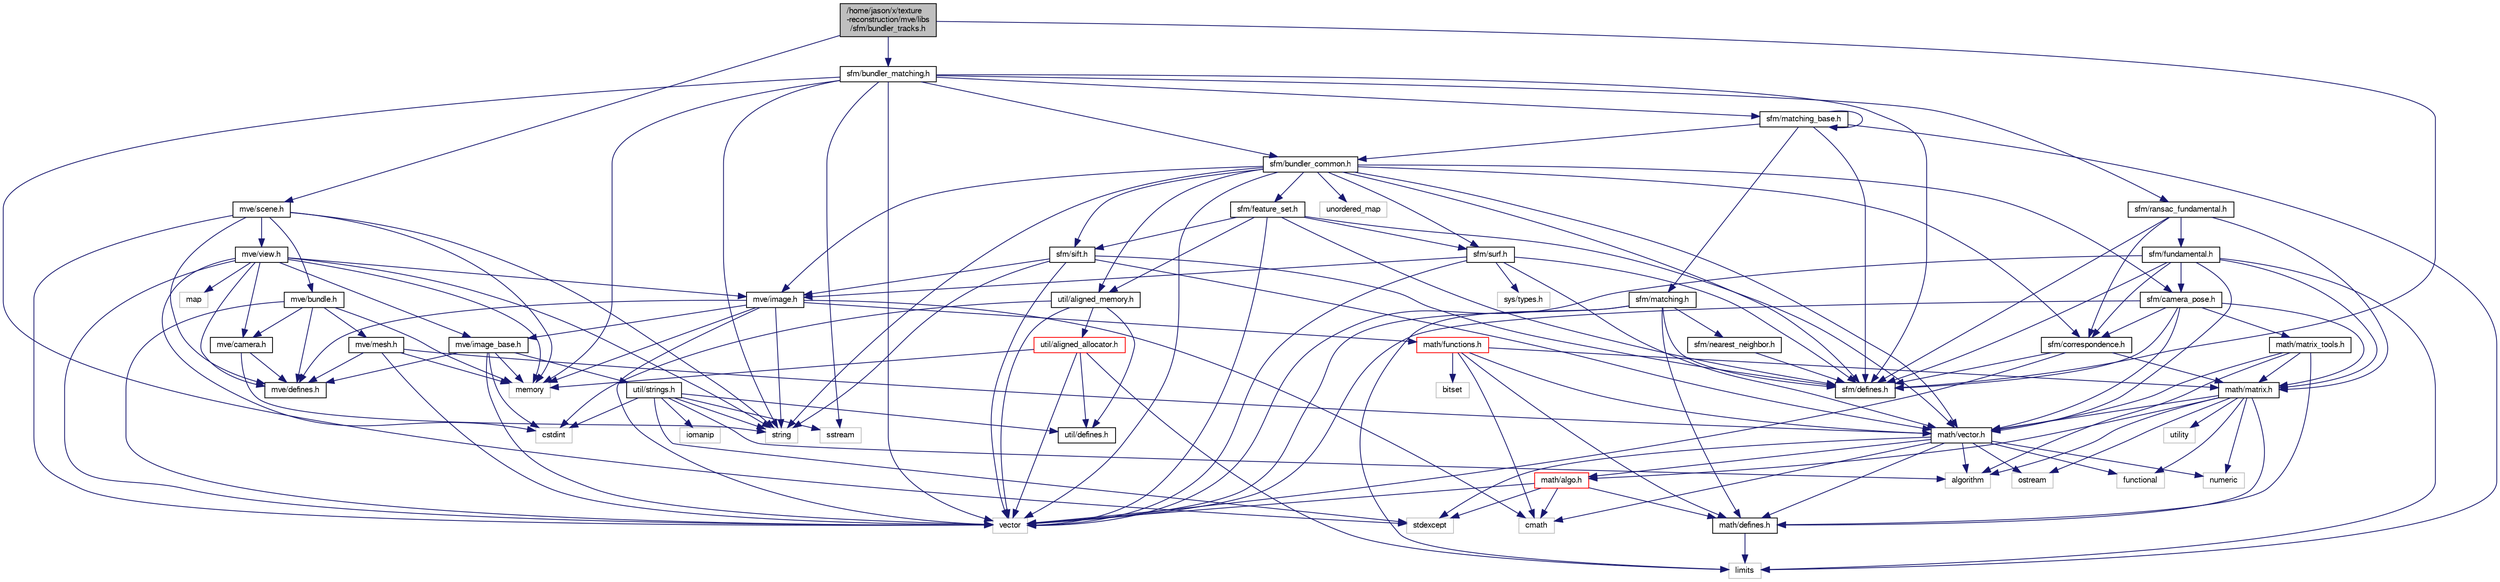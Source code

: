 digraph "/home/jason/x/texture-reconstruction/mve/libs/sfm/bundler_tracks.h"
{
  edge [fontname="FreeSans",fontsize="10",labelfontname="FreeSans",labelfontsize="10"];
  node [fontname="FreeSans",fontsize="10",shape=record];
  Node0 [label="/home/jason/x/texture\l-reconstruction/mve/libs\l/sfm/bundler_tracks.h",height=0.2,width=0.4,color="black", fillcolor="grey75", style="filled", fontcolor="black"];
  Node0 -> Node1 [color="midnightblue",fontsize="10",style="solid",fontname="FreeSans"];
  Node1 [label="mve/scene.h",height=0.2,width=0.4,color="black", fillcolor="white", style="filled",URL="$scene_8h.html"];
  Node1 -> Node2 [color="midnightblue",fontsize="10",style="solid",fontname="FreeSans"];
  Node2 [label="vector",height=0.2,width=0.4,color="grey75", fillcolor="white", style="filled"];
  Node1 -> Node3 [color="midnightblue",fontsize="10",style="solid",fontname="FreeSans"];
  Node3 [label="string",height=0.2,width=0.4,color="grey75", fillcolor="white", style="filled"];
  Node1 -> Node4 [color="midnightblue",fontsize="10",style="solid",fontname="FreeSans"];
  Node4 [label="memory",height=0.2,width=0.4,color="grey75", fillcolor="white", style="filled"];
  Node1 -> Node5 [color="midnightblue",fontsize="10",style="solid",fontname="FreeSans"];
  Node5 [label="mve/defines.h",height=0.2,width=0.4,color="black", fillcolor="white", style="filled",URL="$mve_2defines_8h.html"];
  Node1 -> Node6 [color="midnightblue",fontsize="10",style="solid",fontname="FreeSans"];
  Node6 [label="mve/view.h",height=0.2,width=0.4,color="black", fillcolor="white", style="filled",URL="$view_8h.html"];
  Node6 -> Node7 [color="midnightblue",fontsize="10",style="solid",fontname="FreeSans"];
  Node7 [label="cstdint",height=0.2,width=0.4,color="grey75", fillcolor="white", style="filled"];
  Node6 -> Node8 [color="midnightblue",fontsize="10",style="solid",fontname="FreeSans"];
  Node8 [label="map",height=0.2,width=0.4,color="grey75", fillcolor="white", style="filled"];
  Node6 -> Node4 [color="midnightblue",fontsize="10",style="solid",fontname="FreeSans"];
  Node6 -> Node3 [color="midnightblue",fontsize="10",style="solid",fontname="FreeSans"];
  Node6 -> Node2 [color="midnightblue",fontsize="10",style="solid",fontname="FreeSans"];
  Node6 -> Node5 [color="midnightblue",fontsize="10",style="solid",fontname="FreeSans"];
  Node6 -> Node9 [color="midnightblue",fontsize="10",style="solid",fontname="FreeSans"];
  Node9 [label="mve/camera.h",height=0.2,width=0.4,color="black", fillcolor="white", style="filled",URL="$mve_2camera_8h.html"];
  Node9 -> Node3 [color="midnightblue",fontsize="10",style="solid",fontname="FreeSans"];
  Node9 -> Node5 [color="midnightblue",fontsize="10",style="solid",fontname="FreeSans"];
  Node6 -> Node10 [color="midnightblue",fontsize="10",style="solid",fontname="FreeSans"];
  Node10 [label="mve/image_base.h",height=0.2,width=0.4,color="black", fillcolor="white", style="filled",URL="$image__base_8h.html"];
  Node10 -> Node7 [color="midnightblue",fontsize="10",style="solid",fontname="FreeSans"];
  Node10 -> Node4 [color="midnightblue",fontsize="10",style="solid",fontname="FreeSans"];
  Node10 -> Node2 [color="midnightblue",fontsize="10",style="solid",fontname="FreeSans"];
  Node10 -> Node11 [color="midnightblue",fontsize="10",style="solid",fontname="FreeSans"];
  Node11 [label="util/strings.h",height=0.2,width=0.4,color="black", fillcolor="white", style="filled",URL="$strings_8h.html"];
  Node11 -> Node12 [color="midnightblue",fontsize="10",style="solid",fontname="FreeSans"];
  Node12 [label="sstream",height=0.2,width=0.4,color="grey75", fillcolor="white", style="filled"];
  Node11 -> Node3 [color="midnightblue",fontsize="10",style="solid",fontname="FreeSans"];
  Node11 -> Node13 [color="midnightblue",fontsize="10",style="solid",fontname="FreeSans"];
  Node13 [label="iomanip",height=0.2,width=0.4,color="grey75", fillcolor="white", style="filled"];
  Node11 -> Node14 [color="midnightblue",fontsize="10",style="solid",fontname="FreeSans"];
  Node14 [label="stdexcept",height=0.2,width=0.4,color="grey75", fillcolor="white", style="filled"];
  Node11 -> Node15 [color="midnightblue",fontsize="10",style="solid",fontname="FreeSans"];
  Node15 [label="algorithm",height=0.2,width=0.4,color="grey75", fillcolor="white", style="filled"];
  Node11 -> Node7 [color="midnightblue",fontsize="10",style="solid",fontname="FreeSans"];
  Node11 -> Node16 [color="midnightblue",fontsize="10",style="solid",fontname="FreeSans"];
  Node16 [label="util/defines.h",height=0.2,width=0.4,color="black", fillcolor="white", style="filled",URL="$util_2defines_8h.html"];
  Node10 -> Node5 [color="midnightblue",fontsize="10",style="solid",fontname="FreeSans"];
  Node6 -> Node17 [color="midnightblue",fontsize="10",style="solid",fontname="FreeSans"];
  Node17 [label="mve/image.h",height=0.2,width=0.4,color="black", fillcolor="white", style="filled",URL="$image_8h.html"];
  Node17 -> Node3 [color="midnightblue",fontsize="10",style="solid",fontname="FreeSans"];
  Node17 -> Node2 [color="midnightblue",fontsize="10",style="solid",fontname="FreeSans"];
  Node17 -> Node4 [color="midnightblue",fontsize="10",style="solid",fontname="FreeSans"];
  Node17 -> Node18 [color="midnightblue",fontsize="10",style="solid",fontname="FreeSans"];
  Node18 [label="math/functions.h",height=0.2,width=0.4,color="red", fillcolor="white", style="filled",URL="$functions_8h.html"];
  Node18 -> Node19 [color="midnightblue",fontsize="10",style="solid",fontname="FreeSans"];
  Node19 [label="bitset",height=0.2,width=0.4,color="grey75", fillcolor="white", style="filled"];
  Node18 -> Node20 [color="midnightblue",fontsize="10",style="solid",fontname="FreeSans"];
  Node20 [label="cmath",height=0.2,width=0.4,color="grey75", fillcolor="white", style="filled"];
  Node18 -> Node22 [color="midnightblue",fontsize="10",style="solid",fontname="FreeSans"];
  Node22 [label="math/defines.h",height=0.2,width=0.4,color="black", fillcolor="white", style="filled",URL="$math_2defines_8h.html"];
  Node22 -> Node23 [color="midnightblue",fontsize="10",style="solid",fontname="FreeSans"];
  Node23 [label="limits",height=0.2,width=0.4,color="grey75", fillcolor="white", style="filled"];
  Node18 -> Node24 [color="midnightblue",fontsize="10",style="solid",fontname="FreeSans"];
  Node24 [label="math/vector.h",height=0.2,width=0.4,color="black", fillcolor="white", style="filled",URL="$vector_8h.html"];
  Node24 -> Node15 [color="midnightblue",fontsize="10",style="solid",fontname="FreeSans"];
  Node24 -> Node25 [color="midnightblue",fontsize="10",style="solid",fontname="FreeSans"];
  Node25 [label="functional",height=0.2,width=0.4,color="grey75", fillcolor="white", style="filled"];
  Node24 -> Node14 [color="midnightblue",fontsize="10",style="solid",fontname="FreeSans"];
  Node24 -> Node26 [color="midnightblue",fontsize="10",style="solid",fontname="FreeSans"];
  Node26 [label="numeric",height=0.2,width=0.4,color="grey75", fillcolor="white", style="filled"];
  Node24 -> Node20 [color="midnightblue",fontsize="10",style="solid",fontname="FreeSans"];
  Node24 -> Node27 [color="midnightblue",fontsize="10",style="solid",fontname="FreeSans"];
  Node27 [label="ostream",height=0.2,width=0.4,color="grey75", fillcolor="white", style="filled"];
  Node24 -> Node22 [color="midnightblue",fontsize="10",style="solid",fontname="FreeSans"];
  Node24 -> Node28 [color="midnightblue",fontsize="10",style="solid",fontname="FreeSans"];
  Node28 [label="math/algo.h",height=0.2,width=0.4,color="red", fillcolor="white", style="filled",URL="$algo_8h.html"];
  Node28 -> Node20 [color="midnightblue",fontsize="10",style="solid",fontname="FreeSans"];
  Node28 -> Node2 [color="midnightblue",fontsize="10",style="solid",fontname="FreeSans"];
  Node28 -> Node14 [color="midnightblue",fontsize="10",style="solid",fontname="FreeSans"];
  Node28 -> Node22 [color="midnightblue",fontsize="10",style="solid",fontname="FreeSans"];
  Node18 -> Node30 [color="midnightblue",fontsize="10",style="solid",fontname="FreeSans"];
  Node30 [label="math/matrix.h",height=0.2,width=0.4,color="black", fillcolor="white", style="filled",URL="$matrix_8h.html"];
  Node30 -> Node15 [color="midnightblue",fontsize="10",style="solid",fontname="FreeSans"];
  Node30 -> Node25 [color="midnightblue",fontsize="10",style="solid",fontname="FreeSans"];
  Node30 -> Node31 [color="midnightblue",fontsize="10",style="solid",fontname="FreeSans"];
  Node31 [label="utility",height=0.2,width=0.4,color="grey75", fillcolor="white", style="filled"];
  Node30 -> Node26 [color="midnightblue",fontsize="10",style="solid",fontname="FreeSans"];
  Node30 -> Node27 [color="midnightblue",fontsize="10",style="solid",fontname="FreeSans"];
  Node30 -> Node22 [color="midnightblue",fontsize="10",style="solid",fontname="FreeSans"];
  Node30 -> Node28 [color="midnightblue",fontsize="10",style="solid",fontname="FreeSans"];
  Node30 -> Node24 [color="midnightblue",fontsize="10",style="solid",fontname="FreeSans"];
  Node17 -> Node5 [color="midnightblue",fontsize="10",style="solid",fontname="FreeSans"];
  Node17 -> Node10 [color="midnightblue",fontsize="10",style="solid",fontname="FreeSans"];
  Node17 -> Node20 [color="midnightblue",fontsize="10",style="solid",fontname="FreeSans"];
  Node1 -> Node32 [color="midnightblue",fontsize="10",style="solid",fontname="FreeSans"];
  Node32 [label="mve/bundle.h",height=0.2,width=0.4,color="black", fillcolor="white", style="filled",URL="$bundle_8h.html"];
  Node32 -> Node2 [color="midnightblue",fontsize="10",style="solid",fontname="FreeSans"];
  Node32 -> Node4 [color="midnightblue",fontsize="10",style="solid",fontname="FreeSans"];
  Node32 -> Node9 [color="midnightblue",fontsize="10",style="solid",fontname="FreeSans"];
  Node32 -> Node33 [color="midnightblue",fontsize="10",style="solid",fontname="FreeSans"];
  Node33 [label="mve/mesh.h",height=0.2,width=0.4,color="black", fillcolor="white", style="filled",URL="$mesh_8h.html"];
  Node33 -> Node2 [color="midnightblue",fontsize="10",style="solid",fontname="FreeSans"];
  Node33 -> Node4 [color="midnightblue",fontsize="10",style="solid",fontname="FreeSans"];
  Node33 -> Node24 [color="midnightblue",fontsize="10",style="solid",fontname="FreeSans"];
  Node33 -> Node5 [color="midnightblue",fontsize="10",style="solid",fontname="FreeSans"];
  Node32 -> Node5 [color="midnightblue",fontsize="10",style="solid",fontname="FreeSans"];
  Node0 -> Node34 [color="midnightblue",fontsize="10",style="solid",fontname="FreeSans"];
  Node34 [label="sfm/bundler_matching.h",height=0.2,width=0.4,color="black", fillcolor="white", style="filled",URL="$bundler__matching_8h.html"];
  Node34 -> Node4 [color="midnightblue",fontsize="10",style="solid",fontname="FreeSans"];
  Node34 -> Node14 [color="midnightblue",fontsize="10",style="solid",fontname="FreeSans"];
  Node34 -> Node2 [color="midnightblue",fontsize="10",style="solid",fontname="FreeSans"];
  Node34 -> Node3 [color="midnightblue",fontsize="10",style="solid",fontname="FreeSans"];
  Node34 -> Node12 [color="midnightblue",fontsize="10",style="solid",fontname="FreeSans"];
  Node34 -> Node35 [color="midnightblue",fontsize="10",style="solid",fontname="FreeSans"];
  Node35 [label="sfm/ransac_fundamental.h",height=0.2,width=0.4,color="black", fillcolor="white", style="filled",URL="$ransac__fundamental_8h.html"];
  Node35 -> Node30 [color="midnightblue",fontsize="10",style="solid",fontname="FreeSans"];
  Node35 -> Node36 [color="midnightblue",fontsize="10",style="solid",fontname="FreeSans"];
  Node36 [label="sfm/defines.h",height=0.2,width=0.4,color="black", fillcolor="white", style="filled",URL="$sfm_2defines_8h.html"];
  Node35 -> Node37 [color="midnightblue",fontsize="10",style="solid",fontname="FreeSans"];
  Node37 [label="sfm/correspondence.h",height=0.2,width=0.4,color="black", fillcolor="white", style="filled",URL="$correspondence_8h.html"];
  Node37 -> Node2 [color="midnightblue",fontsize="10",style="solid",fontname="FreeSans"];
  Node37 -> Node30 [color="midnightblue",fontsize="10",style="solid",fontname="FreeSans"];
  Node37 -> Node36 [color="midnightblue",fontsize="10",style="solid",fontname="FreeSans"];
  Node35 -> Node38 [color="midnightblue",fontsize="10",style="solid",fontname="FreeSans"];
  Node38 [label="sfm/fundamental.h",height=0.2,width=0.4,color="black", fillcolor="white", style="filled",URL="$fundamental_8h.html"];
  Node38 -> Node23 [color="midnightblue",fontsize="10",style="solid",fontname="FreeSans"];
  Node38 -> Node2 [color="midnightblue",fontsize="10",style="solid",fontname="FreeSans"];
  Node38 -> Node24 [color="midnightblue",fontsize="10",style="solid",fontname="FreeSans"];
  Node38 -> Node30 [color="midnightblue",fontsize="10",style="solid",fontname="FreeSans"];
  Node38 -> Node36 [color="midnightblue",fontsize="10",style="solid",fontname="FreeSans"];
  Node38 -> Node39 [color="midnightblue",fontsize="10",style="solid",fontname="FreeSans"];
  Node39 [label="sfm/camera_pose.h",height=0.2,width=0.4,color="black", fillcolor="white", style="filled",URL="$camera__pose_8h.html"];
  Node39 -> Node2 [color="midnightblue",fontsize="10",style="solid",fontname="FreeSans"];
  Node39 -> Node24 [color="midnightblue",fontsize="10",style="solid",fontname="FreeSans"];
  Node39 -> Node30 [color="midnightblue",fontsize="10",style="solid",fontname="FreeSans"];
  Node39 -> Node40 [color="midnightblue",fontsize="10",style="solid",fontname="FreeSans"];
  Node40 [label="math/matrix_tools.h",height=0.2,width=0.4,color="black", fillcolor="white", style="filled",URL="$matrix__tools_8h.html"];
  Node40 -> Node15 [color="midnightblue",fontsize="10",style="solid",fontname="FreeSans"];
  Node40 -> Node22 [color="midnightblue",fontsize="10",style="solid",fontname="FreeSans"];
  Node40 -> Node30 [color="midnightblue",fontsize="10",style="solid",fontname="FreeSans"];
  Node40 -> Node24 [color="midnightblue",fontsize="10",style="solid",fontname="FreeSans"];
  Node39 -> Node36 [color="midnightblue",fontsize="10",style="solid",fontname="FreeSans"];
  Node39 -> Node37 [color="midnightblue",fontsize="10",style="solid",fontname="FreeSans"];
  Node38 -> Node37 [color="midnightblue",fontsize="10",style="solid",fontname="FreeSans"];
  Node34 -> Node41 [color="midnightblue",fontsize="10",style="solid",fontname="FreeSans"];
  Node41 [label="sfm/bundler_common.h",height=0.2,width=0.4,color="black", fillcolor="white", style="filled",URL="$bundler__common_8h.html"];
  Node41 -> Node3 [color="midnightblue",fontsize="10",style="solid",fontname="FreeSans"];
  Node41 -> Node42 [color="midnightblue",fontsize="10",style="solid",fontname="FreeSans"];
  Node42 [label="unordered_map",height=0.2,width=0.4,color="grey75", fillcolor="white", style="filled"];
  Node41 -> Node2 [color="midnightblue",fontsize="10",style="solid",fontname="FreeSans"];
  Node41 -> Node24 [color="midnightblue",fontsize="10",style="solid",fontname="FreeSans"];
  Node41 -> Node43 [color="midnightblue",fontsize="10",style="solid",fontname="FreeSans"];
  Node43 [label="util/aligned_memory.h",height=0.2,width=0.4,color="black", fillcolor="white", style="filled",URL="$aligned__memory_8h.html"];
  Node43 -> Node7 [color="midnightblue",fontsize="10",style="solid",fontname="FreeSans"];
  Node43 -> Node2 [color="midnightblue",fontsize="10",style="solid",fontname="FreeSans"];
  Node43 -> Node16 [color="midnightblue",fontsize="10",style="solid",fontname="FreeSans"];
  Node43 -> Node44 [color="midnightblue",fontsize="10",style="solid",fontname="FreeSans"];
  Node44 [label="util/aligned_allocator.h",height=0.2,width=0.4,color="red", fillcolor="white", style="filled",URL="$aligned__allocator_8h.html"];
  Node44 -> Node4 [color="midnightblue",fontsize="10",style="solid",fontname="FreeSans"];
  Node44 -> Node2 [color="midnightblue",fontsize="10",style="solid",fontname="FreeSans"];
  Node44 -> Node23 [color="midnightblue",fontsize="10",style="solid",fontname="FreeSans"];
  Node44 -> Node16 [color="midnightblue",fontsize="10",style="solid",fontname="FreeSans"];
  Node41 -> Node17 [color="midnightblue",fontsize="10",style="solid",fontname="FreeSans"];
  Node41 -> Node39 [color="midnightblue",fontsize="10",style="solid",fontname="FreeSans"];
  Node41 -> Node37 [color="midnightblue",fontsize="10",style="solid",fontname="FreeSans"];
  Node41 -> Node46 [color="midnightblue",fontsize="10",style="solid",fontname="FreeSans"];
  Node46 [label="sfm/feature_set.h",height=0.2,width=0.4,color="black", fillcolor="white", style="filled",URL="$feature__set_8h.html"];
  Node46 -> Node2 [color="midnightblue",fontsize="10",style="solid",fontname="FreeSans"];
  Node46 -> Node24 [color="midnightblue",fontsize="10",style="solid",fontname="FreeSans"];
  Node46 -> Node43 [color="midnightblue",fontsize="10",style="solid",fontname="FreeSans"];
  Node46 -> Node47 [color="midnightblue",fontsize="10",style="solid",fontname="FreeSans"];
  Node47 [label="sfm/sift.h",height=0.2,width=0.4,color="black", fillcolor="white", style="filled",URL="$sift_8h.html"];
  Node47 -> Node3 [color="midnightblue",fontsize="10",style="solid",fontname="FreeSans"];
  Node47 -> Node2 [color="midnightblue",fontsize="10",style="solid",fontname="FreeSans"];
  Node47 -> Node24 [color="midnightblue",fontsize="10",style="solid",fontname="FreeSans"];
  Node47 -> Node17 [color="midnightblue",fontsize="10",style="solid",fontname="FreeSans"];
  Node47 -> Node36 [color="midnightblue",fontsize="10",style="solid",fontname="FreeSans"];
  Node46 -> Node48 [color="midnightblue",fontsize="10",style="solid",fontname="FreeSans"];
  Node48 [label="sfm/surf.h",height=0.2,width=0.4,color="black", fillcolor="white", style="filled",URL="$surf_8h.html"];
  Node48 -> Node49 [color="midnightblue",fontsize="10",style="solid",fontname="FreeSans"];
  Node49 [label="sys/types.h",height=0.2,width=0.4,color="grey75", fillcolor="white", style="filled"];
  Node48 -> Node2 [color="midnightblue",fontsize="10",style="solid",fontname="FreeSans"];
  Node48 -> Node24 [color="midnightblue",fontsize="10",style="solid",fontname="FreeSans"];
  Node48 -> Node17 [color="midnightblue",fontsize="10",style="solid",fontname="FreeSans"];
  Node48 -> Node36 [color="midnightblue",fontsize="10",style="solid",fontname="FreeSans"];
  Node46 -> Node36 [color="midnightblue",fontsize="10",style="solid",fontname="FreeSans"];
  Node41 -> Node47 [color="midnightblue",fontsize="10",style="solid",fontname="FreeSans"];
  Node41 -> Node48 [color="midnightblue",fontsize="10",style="solid",fontname="FreeSans"];
  Node41 -> Node36 [color="midnightblue",fontsize="10",style="solid",fontname="FreeSans"];
  Node34 -> Node36 [color="midnightblue",fontsize="10",style="solid",fontname="FreeSans"];
  Node34 -> Node50 [color="midnightblue",fontsize="10",style="solid",fontname="FreeSans"];
  Node50 [label="sfm/matching_base.h",height=0.2,width=0.4,color="black", fillcolor="white", style="filled",URL="$matching__base_8h.html"];
  Node50 -> Node23 [color="midnightblue",fontsize="10",style="solid",fontname="FreeSans"];
  Node50 -> Node41 [color="midnightblue",fontsize="10",style="solid",fontname="FreeSans"];
  Node50 -> Node36 [color="midnightblue",fontsize="10",style="solid",fontname="FreeSans"];
  Node50 -> Node51 [color="midnightblue",fontsize="10",style="solid",fontname="FreeSans"];
  Node51 [label="sfm/matching.h",height=0.2,width=0.4,color="black", fillcolor="white", style="filled",URL="$matching_8h.html"];
  Node51 -> Node2 [color="midnightblue",fontsize="10",style="solid",fontname="FreeSans"];
  Node51 -> Node23 [color="midnightblue",fontsize="10",style="solid",fontname="FreeSans"];
  Node51 -> Node22 [color="midnightblue",fontsize="10",style="solid",fontname="FreeSans"];
  Node51 -> Node36 [color="midnightblue",fontsize="10",style="solid",fontname="FreeSans"];
  Node51 -> Node52 [color="midnightblue",fontsize="10",style="solid",fontname="FreeSans"];
  Node52 [label="sfm/nearest_neighbor.h",height=0.2,width=0.4,color="black", fillcolor="white", style="filled",URL="$nearest__neighbor_8h.html"];
  Node52 -> Node36 [color="midnightblue",fontsize="10",style="solid",fontname="FreeSans"];
  Node50 -> Node50 [color="midnightblue",fontsize="10",style="solid",fontname="FreeSans"];
  Node0 -> Node36 [color="midnightblue",fontsize="10",style="solid",fontname="FreeSans"];
}
